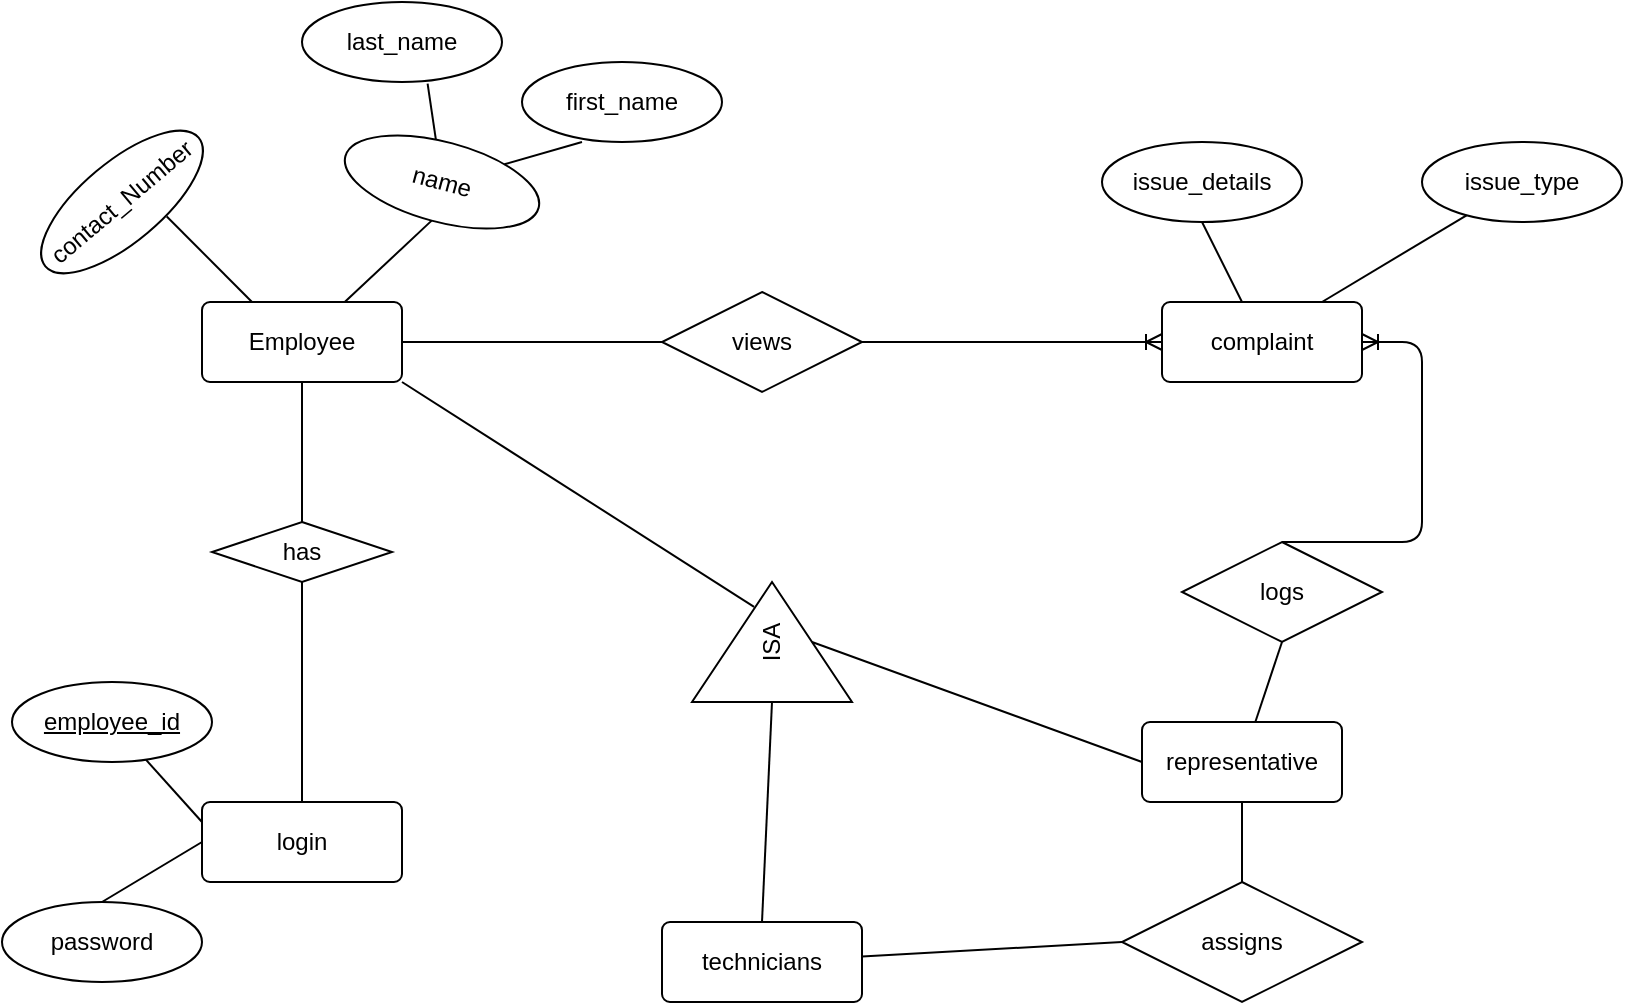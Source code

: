 <mxfile version="14.4.3" type="device"><diagram id="R2lEEEUBdFMjLlhIrx00" name="Page-1"><mxGraphModel dx="1038" dy="617" grid="1" gridSize="10" guides="1" tooltips="1" connect="1" arrows="1" fold="1" page="1" pageScale="1" pageWidth="850" pageHeight="1100" math="0" shadow="0" extFonts="Permanent Marker^https://fonts.googleapis.com/css?family=Permanent+Marker"><root><mxCell id="0"/><mxCell id="1" parent="0"/><mxCell id="jx_KSf7O-ePoTIPcFu6g-13" value="Employee" style="rounded=1;arcSize=10;whiteSpace=wrap;html=1;align=center;" vertex="1" parent="1"><mxGeometry x="110" y="180" width="100" height="40" as="geometry"/></mxCell><mxCell id="jx_KSf7O-ePoTIPcFu6g-15" value="has" style="shape=rhombus;perimeter=rhombusPerimeter;whiteSpace=wrap;html=1;align=center;" vertex="1" parent="1"><mxGeometry x="115" y="290" width="90" height="30" as="geometry"/></mxCell><mxCell id="jx_KSf7O-ePoTIPcFu6g-16" value="contact_Number" style="ellipse;whiteSpace=wrap;html=1;align=center;rotation=-40;" vertex="1" parent="1"><mxGeometry x="20" y="110" width="100" height="40" as="geometry"/></mxCell><mxCell id="jx_KSf7O-ePoTIPcFu6g-18" value="name" style="ellipse;whiteSpace=wrap;html=1;align=center;rotation=15;" vertex="1" parent="1"><mxGeometry x="180" y="100" width="100" height="40" as="geometry"/></mxCell><mxCell id="jx_KSf7O-ePoTIPcFu6g-19" value="last_name" style="ellipse;whiteSpace=wrap;html=1;align=center;" vertex="1" parent="1"><mxGeometry x="160" y="30" width="100" height="40" as="geometry"/></mxCell><mxCell id="jx_KSf7O-ePoTIPcFu6g-20" value="first_name" style="ellipse;whiteSpace=wrap;html=1;align=center;" vertex="1" parent="1"><mxGeometry x="270" y="60" width="100" height="40" as="geometry"/></mxCell><mxCell id="jx_KSf7O-ePoTIPcFu6g-21" value="" style="endArrow=none;html=1;entryX=0.25;entryY=0;entryDx=0;entryDy=0;exitX=0.625;exitY=0.998;exitDx=0;exitDy=0;exitPerimeter=0;" edge="1" parent="1" source="jx_KSf7O-ePoTIPcFu6g-16" target="jx_KSf7O-ePoTIPcFu6g-13"><mxGeometry width="50" height="50" relative="1" as="geometry"><mxPoint x="400" y="340" as="sourcePoint"/><mxPoint x="450" y="290" as="targetPoint"/></mxGeometry></mxCell><mxCell id="jx_KSf7O-ePoTIPcFu6g-22" value="" style="endArrow=none;html=1;entryX=0.5;entryY=1;entryDx=0;entryDy=0;" edge="1" parent="1" source="jx_KSf7O-ePoTIPcFu6g-13" target="jx_KSf7O-ePoTIPcFu6g-18"><mxGeometry width="50" height="50" relative="1" as="geometry"><mxPoint x="400" y="340" as="sourcePoint"/><mxPoint x="450" y="290" as="targetPoint"/></mxGeometry></mxCell><mxCell id="jx_KSf7O-ePoTIPcFu6g-23" value="" style="endArrow=none;html=1;entryX=0.628;entryY=1.02;entryDx=0;entryDy=0;entryPerimeter=0;" edge="1" parent="1" source="jx_KSf7O-ePoTIPcFu6g-18" target="jx_KSf7O-ePoTIPcFu6g-19"><mxGeometry width="50" height="50" relative="1" as="geometry"><mxPoint x="400" y="340" as="sourcePoint"/><mxPoint x="450" y="290" as="targetPoint"/></mxGeometry></mxCell><mxCell id="jx_KSf7O-ePoTIPcFu6g-24" value="" style="endArrow=none;html=1;entryX=0.3;entryY=1;entryDx=0;entryDy=0;entryPerimeter=0;" edge="1" parent="1" source="jx_KSf7O-ePoTIPcFu6g-18" target="jx_KSf7O-ePoTIPcFu6g-20"><mxGeometry width="50" height="50" relative="1" as="geometry"><mxPoint x="400" y="340" as="sourcePoint"/><mxPoint x="450" y="290" as="targetPoint"/></mxGeometry></mxCell><mxCell id="jx_KSf7O-ePoTIPcFu6g-25" value="login" style="rounded=1;arcSize=10;whiteSpace=wrap;html=1;align=center;" vertex="1" parent="1"><mxGeometry x="110" y="430" width="100" height="40" as="geometry"/></mxCell><mxCell id="jx_KSf7O-ePoTIPcFu6g-26" value="&lt;u&gt;employee_id&lt;/u&gt;" style="ellipse;whiteSpace=wrap;html=1;align=center;" vertex="1" parent="1"><mxGeometry x="15" y="370" width="100" height="40" as="geometry"/></mxCell><mxCell id="jx_KSf7O-ePoTIPcFu6g-27" value="password" style="ellipse;whiteSpace=wrap;html=1;align=center;" vertex="1" parent="1"><mxGeometry x="10" y="480" width="100" height="40" as="geometry"/></mxCell><mxCell id="jx_KSf7O-ePoTIPcFu6g-30" value="" style="endArrow=none;html=1;exitX=0;exitY=0.25;exitDx=0;exitDy=0;" edge="1" parent="1" source="jx_KSf7O-ePoTIPcFu6g-25" target="jx_KSf7O-ePoTIPcFu6g-26"><mxGeometry width="50" height="50" relative="1" as="geometry"><mxPoint x="400" y="340" as="sourcePoint"/><mxPoint x="88" y="412" as="targetPoint"/></mxGeometry></mxCell><mxCell id="jx_KSf7O-ePoTIPcFu6g-31" value="" style="endArrow=none;html=1;entryX=0;entryY=0.5;entryDx=0;entryDy=0;" edge="1" parent="1" target="jx_KSf7O-ePoTIPcFu6g-25"><mxGeometry width="50" height="50" relative="1" as="geometry"><mxPoint x="60" y="480" as="sourcePoint"/><mxPoint x="450" y="290" as="targetPoint"/></mxGeometry></mxCell><mxCell id="jx_KSf7O-ePoTIPcFu6g-32" value="views" style="shape=rhombus;perimeter=rhombusPerimeter;whiteSpace=wrap;html=1;align=center;" vertex="1" parent="1"><mxGeometry x="340" y="175" width="100" height="50" as="geometry"/></mxCell><mxCell id="jx_KSf7O-ePoTIPcFu6g-33" value="complaint" style="rounded=1;arcSize=10;whiteSpace=wrap;html=1;align=center;" vertex="1" parent="1"><mxGeometry x="590" y="180" width="100" height="40" as="geometry"/></mxCell><mxCell id="jx_KSf7O-ePoTIPcFu6g-34" value="ISA" style="triangle;whiteSpace=wrap;html=1;rotation=-90;" vertex="1" parent="1"><mxGeometry x="365" y="310" width="60" height="80" as="geometry"/></mxCell><mxCell id="jx_KSf7O-ePoTIPcFu6g-35" value="representative" style="rounded=1;arcSize=10;whiteSpace=wrap;html=1;align=center;" vertex="1" parent="1"><mxGeometry x="580" y="390" width="100" height="40" as="geometry"/></mxCell><mxCell id="jx_KSf7O-ePoTIPcFu6g-37" value="technicians" style="rounded=1;arcSize=10;whiteSpace=wrap;html=1;align=center;" vertex="1" parent="1"><mxGeometry x="340" y="490" width="100" height="40" as="geometry"/></mxCell><mxCell id="jx_KSf7O-ePoTIPcFu6g-40" value="" style="endArrow=none;html=1;entryX=0.5;entryY=1;entryDx=0;entryDy=0;" edge="1" parent="1" source="jx_KSf7O-ePoTIPcFu6g-15" target="jx_KSf7O-ePoTIPcFu6g-13"><mxGeometry width="50" height="50" relative="1" as="geometry"><mxPoint x="400" y="340" as="sourcePoint"/><mxPoint x="450" y="290" as="targetPoint"/></mxGeometry></mxCell><mxCell id="jx_KSf7O-ePoTIPcFu6g-41" value="assigns" style="shape=rhombus;perimeter=rhombusPerimeter;whiteSpace=wrap;html=1;align=center;" vertex="1" parent="1"><mxGeometry x="570" y="470" width="120" height="60" as="geometry"/></mxCell><mxCell id="jx_KSf7O-ePoTIPcFu6g-42" value="" style="edgeStyle=entityRelationEdgeStyle;fontSize=12;html=1;endArrow=ERoneToMany;exitX=1;exitY=0.5;exitDx=0;exitDy=0;entryX=0;entryY=0.5;entryDx=0;entryDy=0;" edge="1" parent="1" source="jx_KSf7O-ePoTIPcFu6g-32" target="jx_KSf7O-ePoTIPcFu6g-33"><mxGeometry width="100" height="100" relative="1" as="geometry"><mxPoint x="450" y="300" as="sourcePoint"/><mxPoint x="550" y="200" as="targetPoint"/></mxGeometry></mxCell><mxCell id="jx_KSf7O-ePoTIPcFu6g-43" value="" style="endArrow=none;html=1;entryX=1;entryY=0.5;entryDx=0;entryDy=0;exitX=0;exitY=0.5;exitDx=0;exitDy=0;" edge="1" parent="1" source="jx_KSf7O-ePoTIPcFu6g-32" target="jx_KSf7O-ePoTIPcFu6g-13"><mxGeometry width="50" height="50" relative="1" as="geometry"><mxPoint x="400" y="340" as="sourcePoint"/><mxPoint x="450" y="290" as="targetPoint"/></mxGeometry></mxCell><mxCell id="jx_KSf7O-ePoTIPcFu6g-44" value="" style="endArrow=none;html=1;entryX=0.5;entryY=1;entryDx=0;entryDy=0;exitX=0.5;exitY=0;exitDx=0;exitDy=0;" edge="1" parent="1" source="jx_KSf7O-ePoTIPcFu6g-25" target="jx_KSf7O-ePoTIPcFu6g-15"><mxGeometry width="50" height="50" relative="1" as="geometry"><mxPoint x="400" y="340" as="sourcePoint"/><mxPoint x="450" y="290" as="targetPoint"/></mxGeometry></mxCell><mxCell id="jx_KSf7O-ePoTIPcFu6g-45" value="" style="endArrow=none;html=1;entryX=1;entryY=1;entryDx=0;entryDy=0;exitX=0.793;exitY=0.388;exitDx=0;exitDy=0;exitPerimeter=0;" edge="1" parent="1" source="jx_KSf7O-ePoTIPcFu6g-34" target="jx_KSf7O-ePoTIPcFu6g-13"><mxGeometry width="50" height="50" relative="1" as="geometry"><mxPoint x="380" y="330" as="sourcePoint"/><mxPoint x="450" y="290" as="targetPoint"/></mxGeometry></mxCell><mxCell id="jx_KSf7O-ePoTIPcFu6g-46" value="" style="endArrow=none;html=1;entryX=0;entryY=0.5;entryDx=0;entryDy=0;exitX=0.5;exitY=1;exitDx=0;exitDy=0;" edge="1" parent="1" source="jx_KSf7O-ePoTIPcFu6g-34" target="jx_KSf7O-ePoTIPcFu6g-35"><mxGeometry width="50" height="50" relative="1" as="geometry"><mxPoint x="400" y="340" as="sourcePoint"/><mxPoint x="450" y="290" as="targetPoint"/></mxGeometry></mxCell><mxCell id="jx_KSf7O-ePoTIPcFu6g-47" value="logs" style="shape=rhombus;perimeter=rhombusPerimeter;whiteSpace=wrap;html=1;align=center;" vertex="1" parent="1"><mxGeometry x="600" y="300" width="100" height="50" as="geometry"/></mxCell><mxCell id="jx_KSf7O-ePoTIPcFu6g-50" value="" style="edgeStyle=entityRelationEdgeStyle;fontSize=12;html=1;endArrow=ERoneToMany;exitX=0.5;exitY=0;exitDx=0;exitDy=0;" edge="1" parent="1" source="jx_KSf7O-ePoTIPcFu6g-47" target="jx_KSf7O-ePoTIPcFu6g-33"><mxGeometry width="100" height="100" relative="1" as="geometry"><mxPoint x="600" y="320" as="sourcePoint"/><mxPoint x="700" y="220" as="targetPoint"/></mxGeometry></mxCell><mxCell id="jx_KSf7O-ePoTIPcFu6g-52" value="" style="endArrow=none;html=1;entryX=0.5;entryY=1;entryDx=0;entryDy=0;" edge="1" parent="1" source="jx_KSf7O-ePoTIPcFu6g-35" target="jx_KSf7O-ePoTIPcFu6g-47"><mxGeometry width="50" height="50" relative="1" as="geometry"><mxPoint x="400" y="340" as="sourcePoint"/><mxPoint x="450" y="290" as="targetPoint"/></mxGeometry></mxCell><mxCell id="jx_KSf7O-ePoTIPcFu6g-53" value="" style="endArrow=none;html=1;entryX=0.5;entryY=1;entryDx=0;entryDy=0;exitX=0.5;exitY=0;exitDx=0;exitDy=0;" edge="1" parent="1" source="jx_KSf7O-ePoTIPcFu6g-41" target="jx_KSf7O-ePoTIPcFu6g-35"><mxGeometry width="50" height="50" relative="1" as="geometry"><mxPoint x="400" y="340" as="sourcePoint"/><mxPoint x="450" y="290" as="targetPoint"/></mxGeometry></mxCell><mxCell id="jx_KSf7O-ePoTIPcFu6g-54" value="" style="endArrow=none;html=1;entryX=0;entryY=0.5;entryDx=0;entryDy=0;exitX=0.5;exitY=0;exitDx=0;exitDy=0;" edge="1" parent="1" source="jx_KSf7O-ePoTIPcFu6g-37" target="jx_KSf7O-ePoTIPcFu6g-34"><mxGeometry width="50" height="50" relative="1" as="geometry"><mxPoint x="400" y="340" as="sourcePoint"/><mxPoint x="450" y="290" as="targetPoint"/></mxGeometry></mxCell><mxCell id="jx_KSf7O-ePoTIPcFu6g-55" value="" style="endArrow=none;html=1;entryX=0;entryY=0.5;entryDx=0;entryDy=0;" edge="1" parent="1" source="jx_KSf7O-ePoTIPcFu6g-37" target="jx_KSf7O-ePoTIPcFu6g-41"><mxGeometry width="50" height="50" relative="1" as="geometry"><mxPoint x="400" y="340" as="sourcePoint"/><mxPoint x="450" y="290" as="targetPoint"/></mxGeometry></mxCell><mxCell id="jx_KSf7O-ePoTIPcFu6g-56" value="issue_details" style="ellipse;whiteSpace=wrap;html=1;align=center;" vertex="1" parent="1"><mxGeometry x="560" y="100" width="100" height="40" as="geometry"/></mxCell><mxCell id="jx_KSf7O-ePoTIPcFu6g-57" value="issue_type" style="ellipse;whiteSpace=wrap;html=1;align=center;" vertex="1" parent="1"><mxGeometry x="720" y="100" width="100" height="40" as="geometry"/></mxCell><mxCell id="jx_KSf7O-ePoTIPcFu6g-58" value="" style="endArrow=none;html=1;entryX=0.5;entryY=1;entryDx=0;entryDy=0;" edge="1" parent="1" source="jx_KSf7O-ePoTIPcFu6g-33" target="jx_KSf7O-ePoTIPcFu6g-56"><mxGeometry width="50" height="50" relative="1" as="geometry"><mxPoint x="400" y="340" as="sourcePoint"/><mxPoint x="450" y="290" as="targetPoint"/></mxGeometry></mxCell><mxCell id="jx_KSf7O-ePoTIPcFu6g-59" value="" style="endArrow=none;html=1;" edge="1" parent="1" target="jx_KSf7O-ePoTIPcFu6g-57"><mxGeometry width="50" height="50" relative="1" as="geometry"><mxPoint x="670" y="180" as="sourcePoint"/><mxPoint x="450" y="290" as="targetPoint"/></mxGeometry></mxCell></root></mxGraphModel></diagram></mxfile>